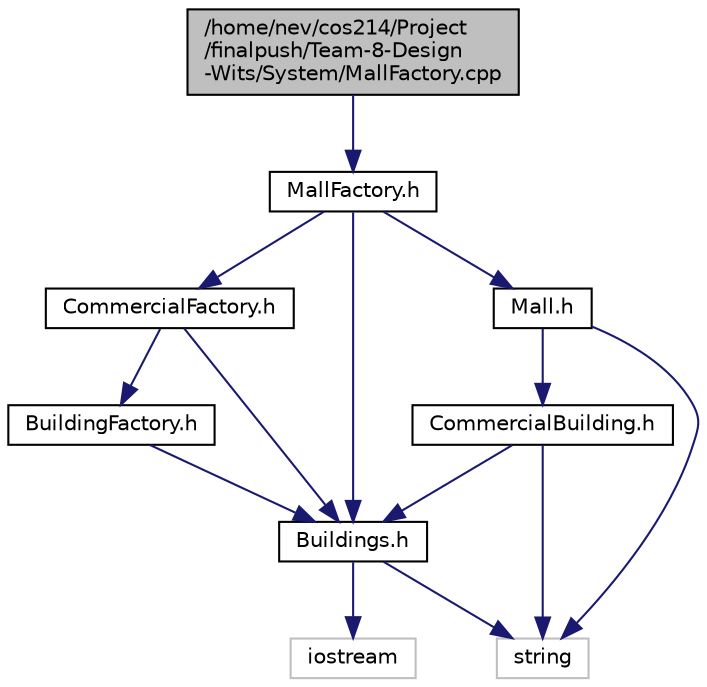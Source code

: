 digraph "/home/nev/cos214/Project/finalpush/Team-8-Design-Wits/System/MallFactory.cpp"
{
 // LATEX_PDF_SIZE
  edge [fontname="Helvetica",fontsize="10",labelfontname="Helvetica",labelfontsize="10"];
  node [fontname="Helvetica",fontsize="10",shape=record];
  Node1 [label="/home/nev/cos214/Project\l/finalpush/Team-8-Design\l-Wits/System/MallFactory.cpp",height=0.2,width=0.4,color="black", fillcolor="grey75", style="filled", fontcolor="black",tooltip="Implementation of the MallFactory class."];
  Node1 -> Node2 [color="midnightblue",fontsize="10",style="solid"];
  Node2 [label="MallFactory.h",height=0.2,width=0.4,color="black", fillcolor="white", style="filled",URL="$MallFactory_8h.html",tooltip="Defines the MallFactory class for creating mall buildings."];
  Node2 -> Node3 [color="midnightblue",fontsize="10",style="solid"];
  Node3 [label="CommercialFactory.h",height=0.2,width=0.4,color="black", fillcolor="white", style="filled",URL="$CommercialFactory_8h.html",tooltip="Defines the CommercialFactory class interface."];
  Node3 -> Node4 [color="midnightblue",fontsize="10",style="solid"];
  Node4 [label="Buildings.h",height=0.2,width=0.4,color="black", fillcolor="white", style="filled",URL="$Buildings_8h.html",tooltip="Header file containing the Buildings abstract base class definition."];
  Node4 -> Node5 [color="midnightblue",fontsize="10",style="solid"];
  Node5 [label="iostream",height=0.2,width=0.4,color="grey75", fillcolor="white", style="filled",tooltip=" "];
  Node4 -> Node6 [color="midnightblue",fontsize="10",style="solid"];
  Node6 [label="string",height=0.2,width=0.4,color="grey75", fillcolor="white", style="filled",tooltip=" "];
  Node3 -> Node7 [color="midnightblue",fontsize="10",style="solid"];
  Node7 [label="BuildingFactory.h",height=0.2,width=0.4,color="black", fillcolor="white", style="filled",URL="$BuildingFactory_8h.html",tooltip="Defines the BuildingFactory class interface."];
  Node7 -> Node4 [color="midnightblue",fontsize="10",style="solid"];
  Node2 -> Node4 [color="midnightblue",fontsize="10",style="solid"];
  Node2 -> Node8 [color="midnightblue",fontsize="10",style="solid"];
  Node8 [label="Mall.h",height=0.2,width=0.4,color="black", fillcolor="white", style="filled",URL="$Mall_8h_source.html",tooltip=" "];
  Node8 -> Node9 [color="midnightblue",fontsize="10",style="solid"];
  Node9 [label="CommercialBuilding.h",height=0.2,width=0.4,color="black", fillcolor="white", style="filled",URL="$CommercialBuilding_8h_source.html",tooltip=" "];
  Node9 -> Node6 [color="midnightblue",fontsize="10",style="solid"];
  Node9 -> Node4 [color="midnightblue",fontsize="10",style="solid"];
  Node8 -> Node6 [color="midnightblue",fontsize="10",style="solid"];
}
